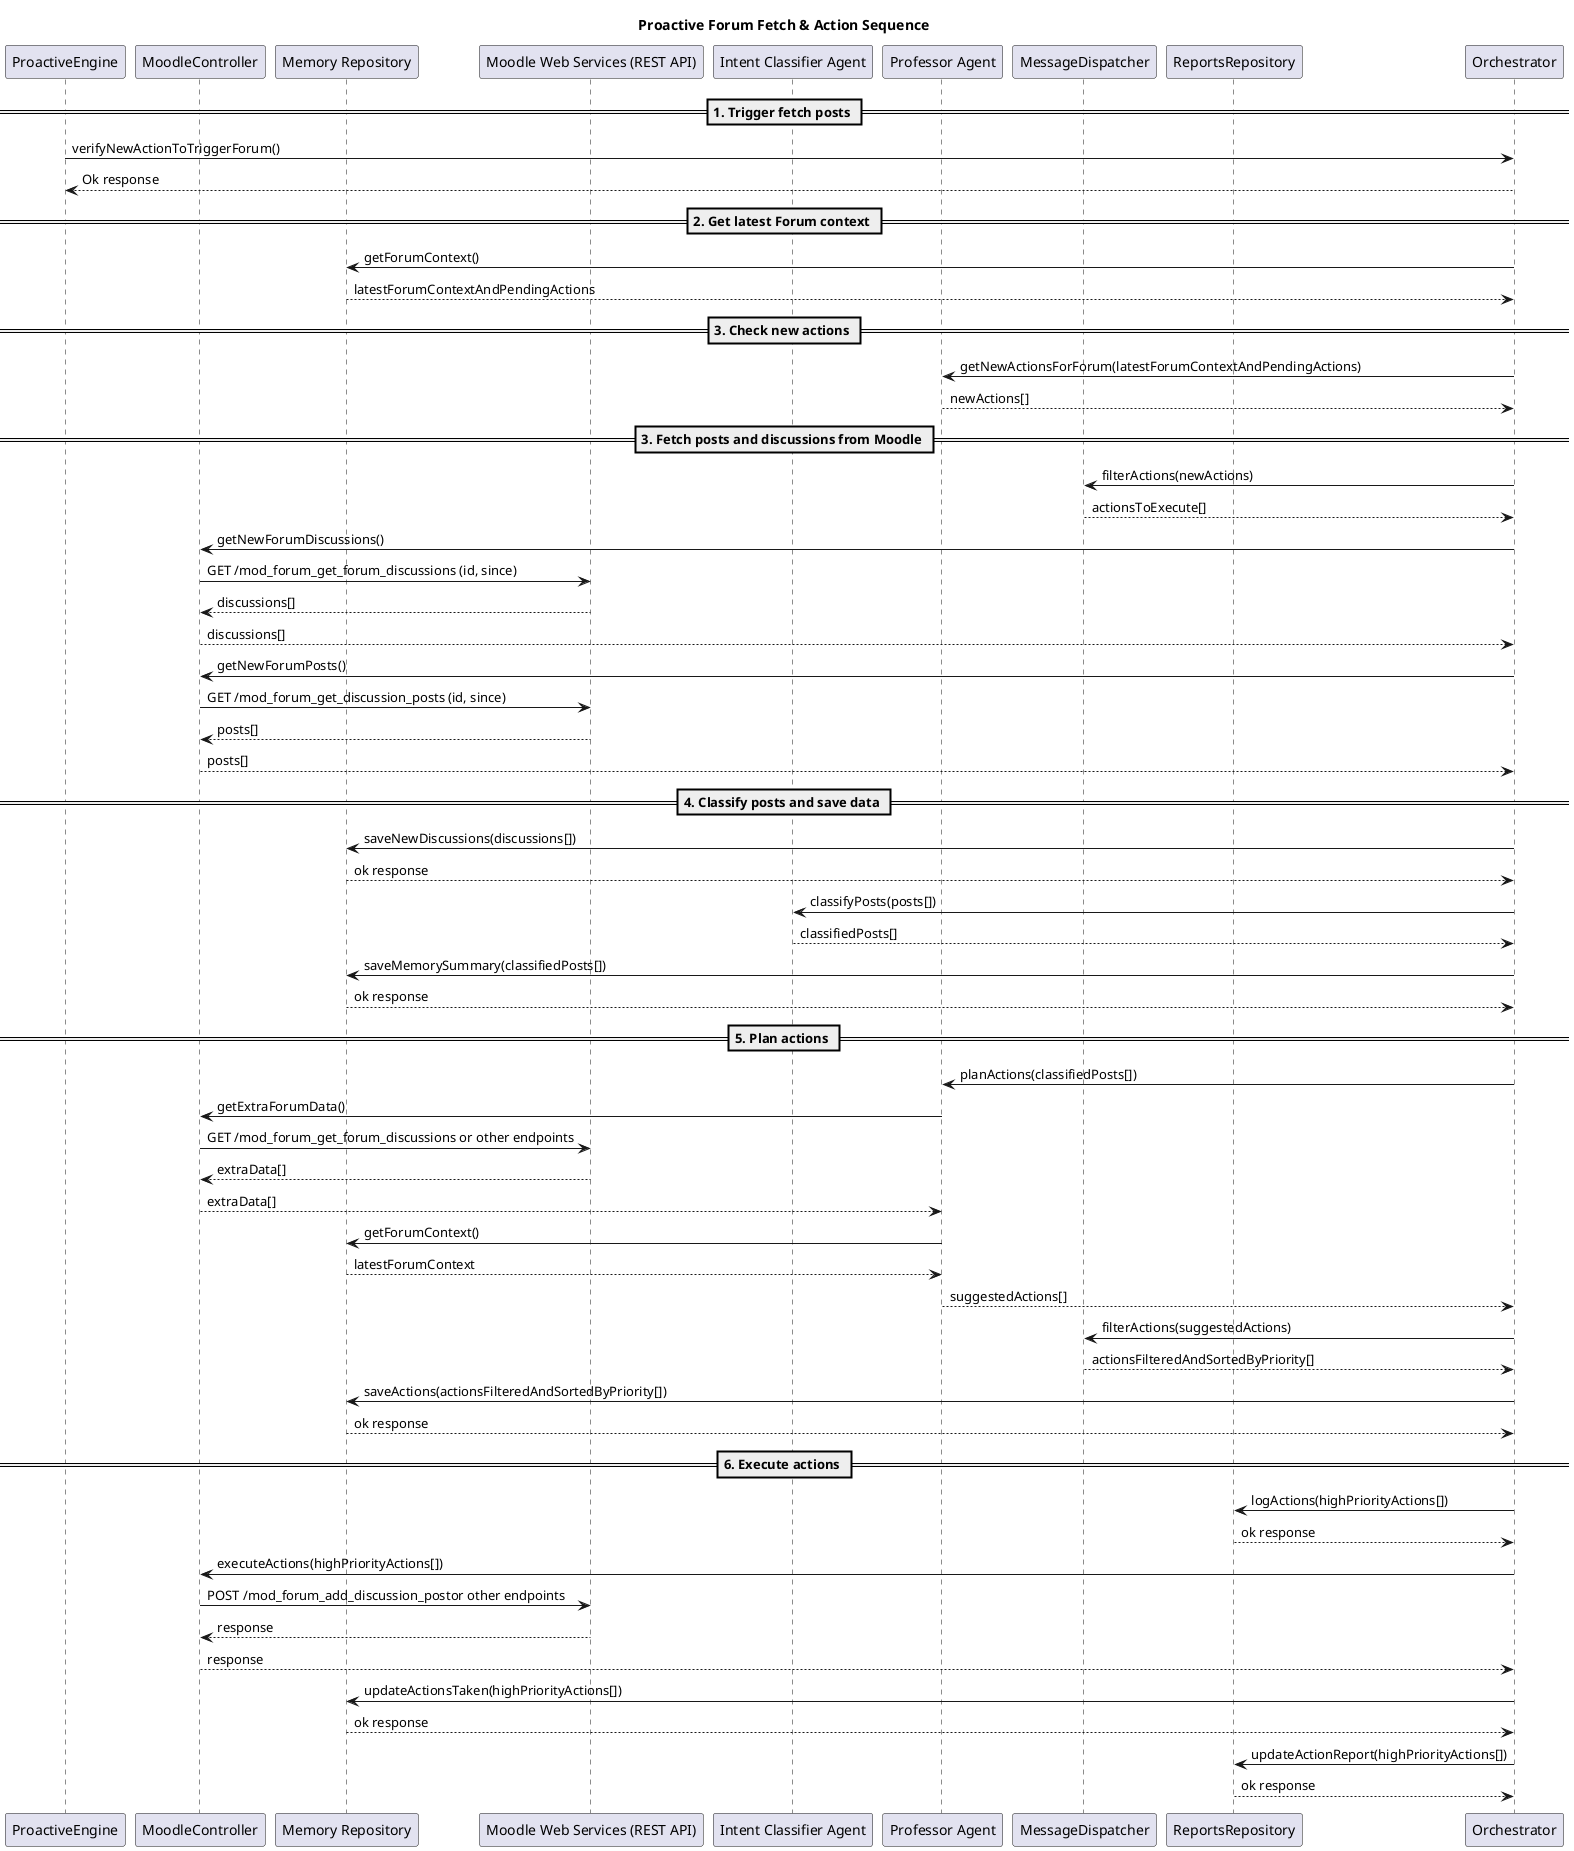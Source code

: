@startuml
title Proactive Forum Fetch & Action Sequence

participant ProactiveEngine
participant MessageDispatcher
participant MoodleController
participant "Memory Repository" as MemoryRepository
participant "Moodle Web Services (REST API)" as MoodleAPI
participant "Intent Classifier Agent" as IntentAgent
participant "Professor Agent" as ProfessorAgent
participant MessageDispatcher
participant ReportsRepository

== 1. Trigger fetch posts ==
ProactiveEngine -> Orchestrator : verifyNewActionToTriggerForum()
Orchestrator --> ProactiveEngine : Ok response

== 2. Get latest Forum context ==
Orchestrator -> MemoryRepository : getForumContext()
MemoryRepository --> Orchestrator : latestForumContextAndPendingActions

== 3. Check new actions ==
Orchestrator -> ProfessorAgent: getNewActionsForForum(latestForumContextAndPendingActions)
ProfessorAgent --> Orchestrator : newActions[]

== 3. Fetch posts and discussions from Moodle ==
Orchestrator -> MessageDispatcher : filterActions(newActions)
MessageDispatcher --> Orchestrator : actionsToExecute[]

Orchestrator -> MoodleController : getNewForumDiscussions()
MoodleController -> MoodleAPI : GET /mod_forum_get_forum_discussions (id, since)
MoodleAPI --> MoodleController : discussions[] 
MoodleController --> Orchestrator : discussions[]

Orchestrator -> MoodleController : getNewForumPosts()
MoodleController -> MoodleAPI : GET /mod_forum_get_discussion_posts (id, since)
MoodleAPI --> MoodleController : posts[]
MoodleController --> Orchestrator : posts[]

== 4. Classify posts and save data ==
Orchestrator -> MemoryRepository : saveNewDiscussions(discussions[])
MemoryRepository --> Orchestrator: ok response

Orchestrator -> IntentAgent : classifyPosts(posts[])
IntentAgent --> Orchestrator : classifiedPosts[]
Orchestrator -> MemoryRepository : saveMemorySummary(classifiedPosts[])
MemoryRepository --> Orchestrator : ok response

== 5. Plan actions ==
Orchestrator -> ProfessorAgent : planActions(classifiedPosts[])
ProfessorAgent -> MoodleController : getExtraForumData()
MoodleController -> MoodleAPI : GET /mod_forum_get_forum_discussions or other endpoints
MoodleAPI --> MoodleController : extraData[]
MoodleController --> ProfessorAgent : extraData[]

ProfessorAgent -> MemoryRepository : getForumContext()
MemoryRepository --> ProfessorAgent : latestForumContext

ProfessorAgent --> Orchestrator : suggestedActions[]

Orchestrator -> MessageDispatcher : filterActions(suggestedActions)
MessageDispatcher --> Orchestrator : actionsFilteredAndSortedByPriority[]
Orchestrator -> MemoryRepository : saveActions(actionsFilteredAndSortedByPriority[])
MemoryRepository --> Orchestrator : ok response


== 6. Execute actions ==
Orchestrator -> ReportsRepository : logActions(highPriorityActions[])
ReportsRepository --> Orchestrator : ok response
Orchestrator -> MoodleController : executeActions(highPriorityActions[])
MoodleController -> MoodleAPI : POST /mod_forum_add_discussion_post	or other endpoints
MoodleAPI --> MoodleController : response
MoodleController --> Orchestrator : response
Orchestrator -> MemoryRepository : updateActionsTaken(highPriorityActions[])
MemoryRepository --> Orchestrator : ok response
Orchestrator -> ReportsRepository : updateActionReport(highPriorityActions[])
ReportsRepository --> Orchestrator : ok response
@enduml